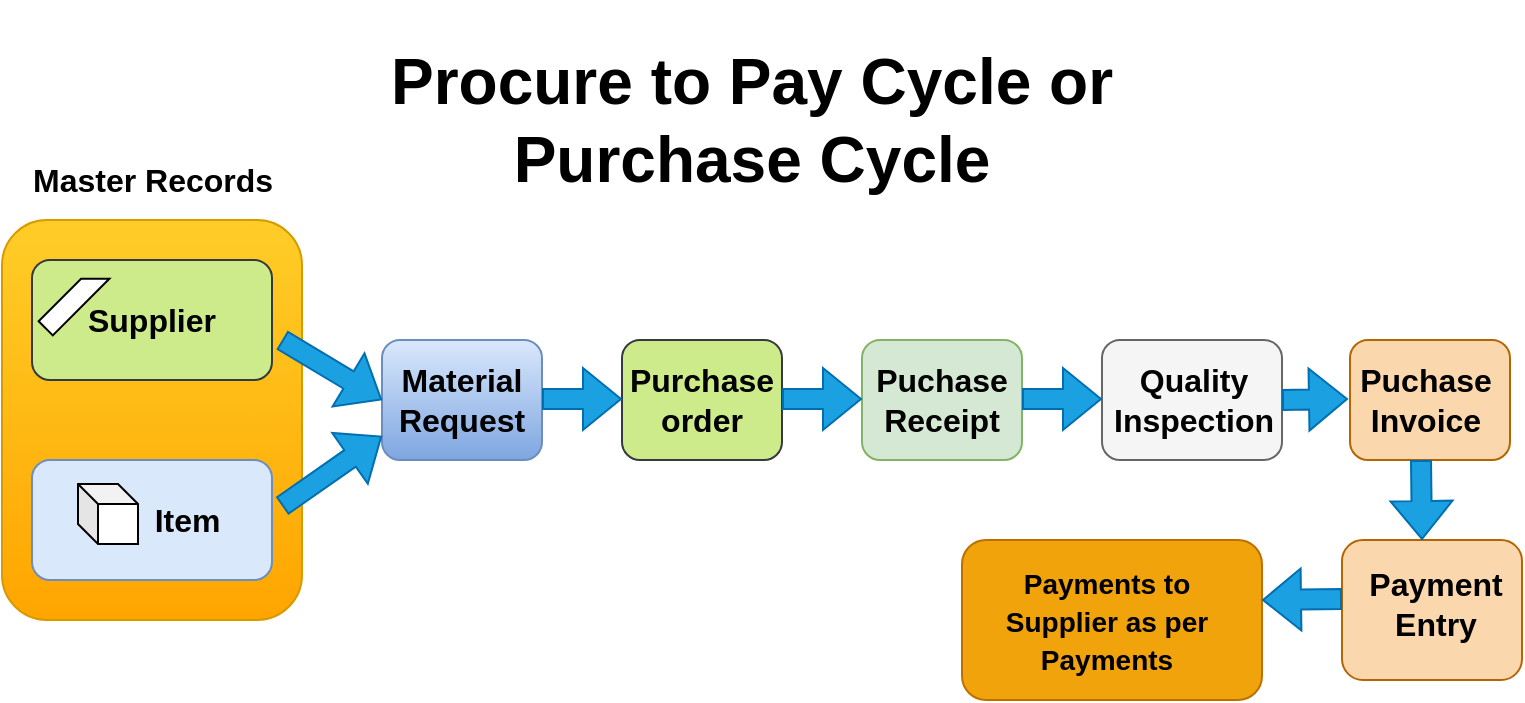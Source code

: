 <mxfile version="16.5.1" type="device"><diagram id="gB2_lyM58fTBda9FalAd" name="Page-1"><mxGraphModel dx="1102" dy="865" grid="1" gridSize="10" guides="1" tooltips="1" connect="1" arrows="1" fold="1" page="1" pageScale="1" pageWidth="850" pageHeight="1100" math="0" shadow="0"><root><mxCell id="0"/><mxCell id="1" parent="0"/><mxCell id="DOoD2oPWEoYp_3VR1bwV-1" value="" style="rounded=1;whiteSpace=wrap;html=1;fillColor=#ffcd28;strokeColor=#d79b00;gradientColor=#ffa500;" parent="1" vertex="1"><mxGeometry x="70" y="170" width="150" height="200" as="geometry"/></mxCell><mxCell id="DOoD2oPWEoYp_3VR1bwV-2" value="&lt;b&gt;&lt;font style=&quot;font-size: 16px&quot;&gt;Supplier&lt;/font&gt;&lt;/b&gt;" style="rounded=1;whiteSpace=wrap;html=1;fillColor=#cdeb8b;strokeColor=#36393d;" parent="1" vertex="1"><mxGeometry x="85" y="190" width="120" height="60" as="geometry"/></mxCell><mxCell id="DOoD2oPWEoYp_3VR1bwV-3" value="&lt;b&gt;&lt;font style=&quot;font-size: 16px&quot;&gt;&amp;nbsp; &amp;nbsp; &amp;nbsp; &amp;nbsp; Item&lt;/font&gt;&lt;/b&gt;" style="rounded=1;whiteSpace=wrap;html=1;fillColor=#dae8fc;strokeColor=#6c8ebf;" parent="1" vertex="1"><mxGeometry x="85" y="290" width="120" height="60" as="geometry"/></mxCell><mxCell id="DOoD2oPWEoYp_3VR1bwV-5" value="" style="shape=cube;whiteSpace=wrap;html=1;boundedLbl=1;backgroundOutline=1;darkOpacity=0.05;darkOpacity2=0.1;fontSize=16;size=10;" parent="1" vertex="1"><mxGeometry x="108" y="302" width="30" height="30" as="geometry"/></mxCell><mxCell id="DOoD2oPWEoYp_3VR1bwV-6" value="" style="shape=card;whiteSpace=wrap;html=1;fontSize=16;rotation=45;" parent="1" vertex="1"><mxGeometry x="101" y="190" width="10" height="40" as="geometry"/></mxCell><mxCell id="DOoD2oPWEoYp_3VR1bwV-7" value="" style="rounded=1;whiteSpace=wrap;html=1;fontSize=16;fillColor=#fad7ac;strokeColor=#b46504;" parent="1" vertex="1"><mxGeometry x="740" y="330" width="90" height="70" as="geometry"/></mxCell><mxCell id="DOoD2oPWEoYp_3VR1bwV-8" value="" style="rounded=1;whiteSpace=wrap;html=1;fontSize=16;fillColor=#fad7ac;strokeColor=#b46504;" parent="1" vertex="1"><mxGeometry x="744" y="230" width="80" height="60" as="geometry"/></mxCell><mxCell id="DOoD2oPWEoYp_3VR1bwV-9" value="" style="rounded=1;whiteSpace=wrap;html=1;fontSize=16;fillColor=#f5f5f5;fontColor=#333333;strokeColor=#666666;" parent="1" vertex="1"><mxGeometry x="620" y="230" width="90" height="60" as="geometry"/></mxCell><mxCell id="DOoD2oPWEoYp_3VR1bwV-10" value="" style="rounded=1;whiteSpace=wrap;html=1;fontSize=16;fillColor=#d5e8d4;strokeColor=#82b366;" parent="1" vertex="1"><mxGeometry x="500" y="230" width="80" height="60" as="geometry"/></mxCell><mxCell id="DOoD2oPWEoYp_3VR1bwV-11" value="" style="rounded=1;whiteSpace=wrap;html=1;fontSize=16;fillColor=#cdeb8b;strokeColor=#36393d;" parent="1" vertex="1"><mxGeometry x="380" y="230" width="80" height="60" as="geometry"/></mxCell><mxCell id="DOoD2oPWEoYp_3VR1bwV-12" value="" style="rounded=1;whiteSpace=wrap;html=1;fontSize=16;fillColor=#dae8fc;gradientColor=#7ea6e0;strokeColor=#6c8ebf;" parent="1" vertex="1"><mxGeometry x="260" y="230" width="80" height="60" as="geometry"/></mxCell><mxCell id="DOoD2oPWEoYp_3VR1bwV-13" value="" style="rounded=1;whiteSpace=wrap;html=1;fontSize=16;fillColor=#f0a30a;fontColor=#000000;strokeColor=#BD7000;" parent="1" vertex="1"><mxGeometry x="550" y="330" width="150" height="80" as="geometry"/></mxCell><mxCell id="DOoD2oPWEoYp_3VR1bwV-14" value="" style="shape=flexArrow;endArrow=classic;html=1;rounded=0;fontSize=16;fillColor=#1ba1e2;strokeColor=#006EAF;entryX=0;entryY=0.5;entryDx=0;entryDy=0;" parent="1" edge="1" target="DOoD2oPWEoYp_3VR1bwV-12"><mxGeometry width="50" height="50" relative="1" as="geometry"><mxPoint x="210" y="230" as="sourcePoint"/><mxPoint x="250" y="230" as="targetPoint"/></mxGeometry></mxCell><mxCell id="DOoD2oPWEoYp_3VR1bwV-24" value="" style="shape=flexArrow;endArrow=classic;html=1;rounded=0;fontSize=16;fillColor=#1ba1e2;strokeColor=#006EAF;" parent="1" edge="1"><mxGeometry width="50" height="50" relative="1" as="geometry"><mxPoint x="340" y="259.5" as="sourcePoint"/><mxPoint x="380" y="259.5" as="targetPoint"/></mxGeometry></mxCell><mxCell id="DOoD2oPWEoYp_3VR1bwV-25" value="" style="shape=flexArrow;endArrow=classic;html=1;rounded=0;fontSize=16;fillColor=#1ba1e2;strokeColor=#006EAF;" parent="1" edge="1"><mxGeometry width="50" height="50" relative="1" as="geometry"><mxPoint x="460" y="259.5" as="sourcePoint"/><mxPoint x="500" y="259.5" as="targetPoint"/></mxGeometry></mxCell><mxCell id="DOoD2oPWEoYp_3VR1bwV-26" value="" style="shape=flexArrow;endArrow=classic;html=1;rounded=0;fontSize=16;fillColor=#1ba1e2;strokeColor=#006EAF;" parent="1" edge="1"><mxGeometry width="50" height="50" relative="1" as="geometry"><mxPoint x="580" y="259.5" as="sourcePoint"/><mxPoint x="620" y="259.5" as="targetPoint"/></mxGeometry></mxCell><mxCell id="DOoD2oPWEoYp_3VR1bwV-27" value="" style="shape=flexArrow;endArrow=classic;html=1;rounded=0;fontSize=16;fillColor=#1ba1e2;strokeColor=#006EAF;exitX=1;exitY=0.5;exitDx=0;exitDy=0;" parent="1" edge="1" source="DOoD2oPWEoYp_3VR1bwV-9"><mxGeometry width="50" height="50" relative="1" as="geometry"><mxPoint x="703" y="259.5" as="sourcePoint"/><mxPoint x="743" y="259.5" as="targetPoint"/></mxGeometry></mxCell><mxCell id="DOoD2oPWEoYp_3VR1bwV-28" value="" style="shape=flexArrow;endArrow=classic;html=1;rounded=0;fontSize=16;fillColor=#1ba1e2;strokeColor=#006EAF;" parent="1" edge="1"><mxGeometry width="50" height="50" relative="1" as="geometry"><mxPoint x="779.5" y="290" as="sourcePoint"/><mxPoint x="780" y="330" as="targetPoint"/></mxGeometry></mxCell><mxCell id="DOoD2oPWEoYp_3VR1bwV-30" value="" style="shape=flexArrow;endArrow=classic;html=1;rounded=0;fontSize=16;fillColor=#1ba1e2;strokeColor=#006EAF;" parent="1" edge="1"><mxGeometry width="50" height="50" relative="1" as="geometry"><mxPoint x="740" y="359.5" as="sourcePoint"/><mxPoint x="700" y="360" as="targetPoint"/></mxGeometry></mxCell><mxCell id="DOoD2oPWEoYp_3VR1bwV-31" value="&lt;b&gt;Material Request&lt;/b&gt;" style="text;html=1;strokeColor=none;fillColor=none;align=center;verticalAlign=middle;whiteSpace=wrap;rounded=0;fontSize=16;" parent="1" vertex="1"><mxGeometry x="270" y="245" width="60" height="30" as="geometry"/></mxCell><mxCell id="DOoD2oPWEoYp_3VR1bwV-32" value="&lt;b&gt;Purchase order&lt;/b&gt;" style="text;html=1;strokeColor=none;fillColor=none;align=center;verticalAlign=middle;whiteSpace=wrap;rounded=0;fontSize=16;" parent="1" vertex="1"><mxGeometry x="390" y="245" width="60" height="30" as="geometry"/></mxCell><mxCell id="DOoD2oPWEoYp_3VR1bwV-33" value="&lt;b&gt;Puchase Receipt&lt;/b&gt;" style="text;html=1;strokeColor=none;fillColor=none;align=center;verticalAlign=middle;whiteSpace=wrap;rounded=0;fontSize=16;" parent="1" vertex="1"><mxGeometry x="510" y="245" width="60" height="30" as="geometry"/></mxCell><mxCell id="DOoD2oPWEoYp_3VR1bwV-34" value="&lt;b&gt;Quality Inspection&lt;/b&gt;" style="text;html=1;strokeColor=none;fillColor=none;align=center;verticalAlign=middle;whiteSpace=wrap;rounded=0;fontSize=16;" parent="1" vertex="1"><mxGeometry x="636" y="245" width="60" height="30" as="geometry"/></mxCell><mxCell id="DOoD2oPWEoYp_3VR1bwV-35" value="&lt;b&gt;Puchase Invoice&lt;/b&gt;" style="text;html=1;strokeColor=none;fillColor=none;align=center;verticalAlign=middle;whiteSpace=wrap;rounded=0;fontSize=16;" parent="1" vertex="1"><mxGeometry x="752" y="245" width="60" height="30" as="geometry"/></mxCell><mxCell id="DOoD2oPWEoYp_3VR1bwV-36" value="&lt;b&gt;Payment Entry&lt;/b&gt;" style="text;html=1;strokeColor=none;fillColor=none;align=center;verticalAlign=middle;whiteSpace=wrap;rounded=0;fontSize=16;" parent="1" vertex="1"><mxGeometry x="757" y="347" width="60" height="30" as="geometry"/></mxCell><mxCell id="DOoD2oPWEoYp_3VR1bwV-37" value="&lt;b&gt;&lt;font style=&quot;font-size: 14px&quot;&gt;Payments to Supplier as per Payments&lt;/font&gt;&lt;/b&gt;" style="text;html=1;strokeColor=none;fillColor=none;align=center;verticalAlign=middle;whiteSpace=wrap;rounded=0;fontSize=16;" parent="1" vertex="1"><mxGeometry x="570" y="350" width="105" height="40" as="geometry"/></mxCell><mxCell id="DOoD2oPWEoYp_3VR1bwV-39" value="&lt;h1&gt;&lt;b&gt;Procure to Pay Cycle or Purchase Cycle&lt;/b&gt;&lt;/h1&gt;" style="text;html=1;strokeColor=none;fillColor=none;align=center;verticalAlign=middle;whiteSpace=wrap;rounded=0;fontSize=16;" parent="1" vertex="1"><mxGeometry x="250" y="80" width="390" height="80" as="geometry"/></mxCell><mxCell id="q0Y3axD7qq3oqz0Co1IX-1" value="&lt;b&gt;&lt;font style=&quot;font-size: 16px&quot;&gt;Master Records&lt;/font&gt;&lt;/b&gt;" style="text;html=1;align=center;verticalAlign=middle;resizable=0;points=[];autosize=1;strokeColor=none;fillColor=none;" vertex="1" parent="1"><mxGeometry x="75" y="140" width="140" height="20" as="geometry"/></mxCell><mxCell id="q0Y3axD7qq3oqz0Co1IX-2" value="" style="shape=flexArrow;endArrow=classic;html=1;rounded=0;fontSize=16;fillColor=#1ba1e2;strokeColor=#006EAF;entryX=0;entryY=0.75;entryDx=0;entryDy=0;" edge="1" parent="1"><mxGeometry width="50" height="50" relative="1" as="geometry"><mxPoint x="210" y="313" as="sourcePoint"/><mxPoint x="260" y="278" as="targetPoint"/></mxGeometry></mxCell></root></mxGraphModel></diagram></mxfile>
